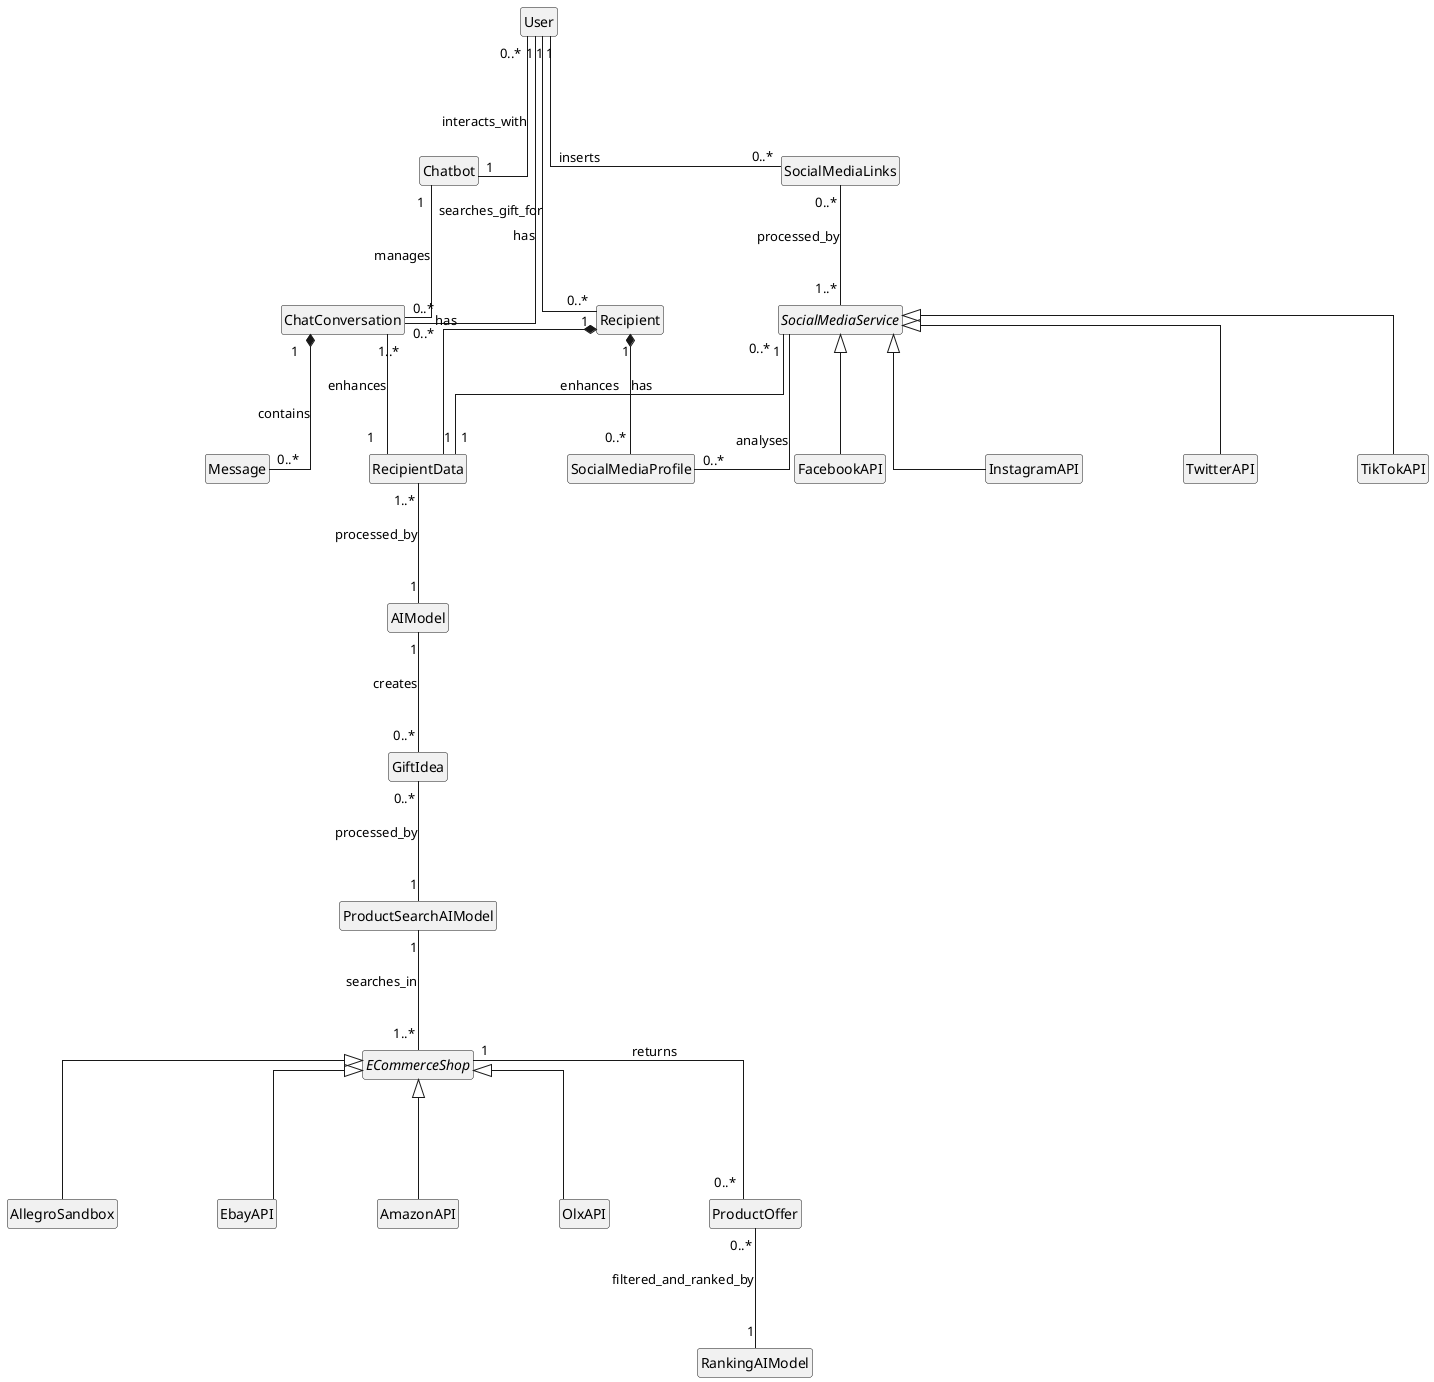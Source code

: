 @startuml Domain Class Diagram

hide circle
hide empty members
skinparam linetype ortho
skinparam nodesep 100
skinparam ranksep 120

' Core Domain Classes - Left Side
class User {
}

class Chatbot {
}

class ChatConversation {
}

class Message {
}

' Middle - Data Collection
class SocialMediaLinks {
}

abstract class SocialMediaService {
}

class TwitterAPI {
}

class TikTokAPI {
}

class FacebookAPI {
}

class InstagramAPI {
}

class SocialMediaProfile {
}

class Recipient {
}

' Generalization (Inheritance) - Social Media
SocialMediaService <|-- TwitterAPI
SocialMediaService <|-- TikTokAPI
SocialMediaService <|-- FacebookAPI
SocialMediaService <|-- InstagramAPI

class RecipientData {
}

' Middle - AI Processing
class AIModel {
}

class GiftIdea {
}

class ProductSearchAIModel {
}

' Right Side - Products
abstract class ECommerceShop {
}

class AllegroSandbox {
}

class EbayAPI {
}

class AmazonAPI {
}

class OlxAPI {
}

class ProductOffer {
}

class RankingAIModel {
}

' Generalization (Inheritance)
ECommerceShop <|-- AllegroSandbox
ECommerceShop <|-- EbayAPI
ECommerceShop <|-- AmazonAPI
ECommerceShop <|-- OlxAPI

' Relationships
User "0..*" -- "1" Chatbot : interacts_with
User "1" -- "0..*" ChatConversation : has
ChatConversation "1" *-- "0..*" Message : contains
Chatbot "1" -- "0..*" ChatConversation : manages
User "1" -- "0..*" Recipient : searches_gift_for
User "1" -- "0..*" SocialMediaLinks : inserts
SocialMediaLinks "0..*" -- "1..*" SocialMediaService : processed_by
SocialMediaService "1" -- "0..*" SocialMediaProfile : analyses
SocialMediaService "0..*" -- "1" RecipientData : enhances
Recipient "1" *-- "0..*" SocialMediaProfile : has
Recipient "1" *-- "1" RecipientData : has
ChatConversation "1..*" -- "1" RecipientData : enhances
RecipientData "1..*" -- "1" AIModel : processed_by
AIModel "1" -- "0..*" GiftIdea : creates
GiftIdea "0..*" -- "1" ProductSearchAIModel : processed_by
ProductSearchAIModel "1" -- "1..*" ECommerceShop : searches_in
ECommerceShop "1" -- "0..*" ProductOffer : returns
ProductOffer "0..*" -- "1" RankingAIModel : filtered_and_ranked_by

@enduml
